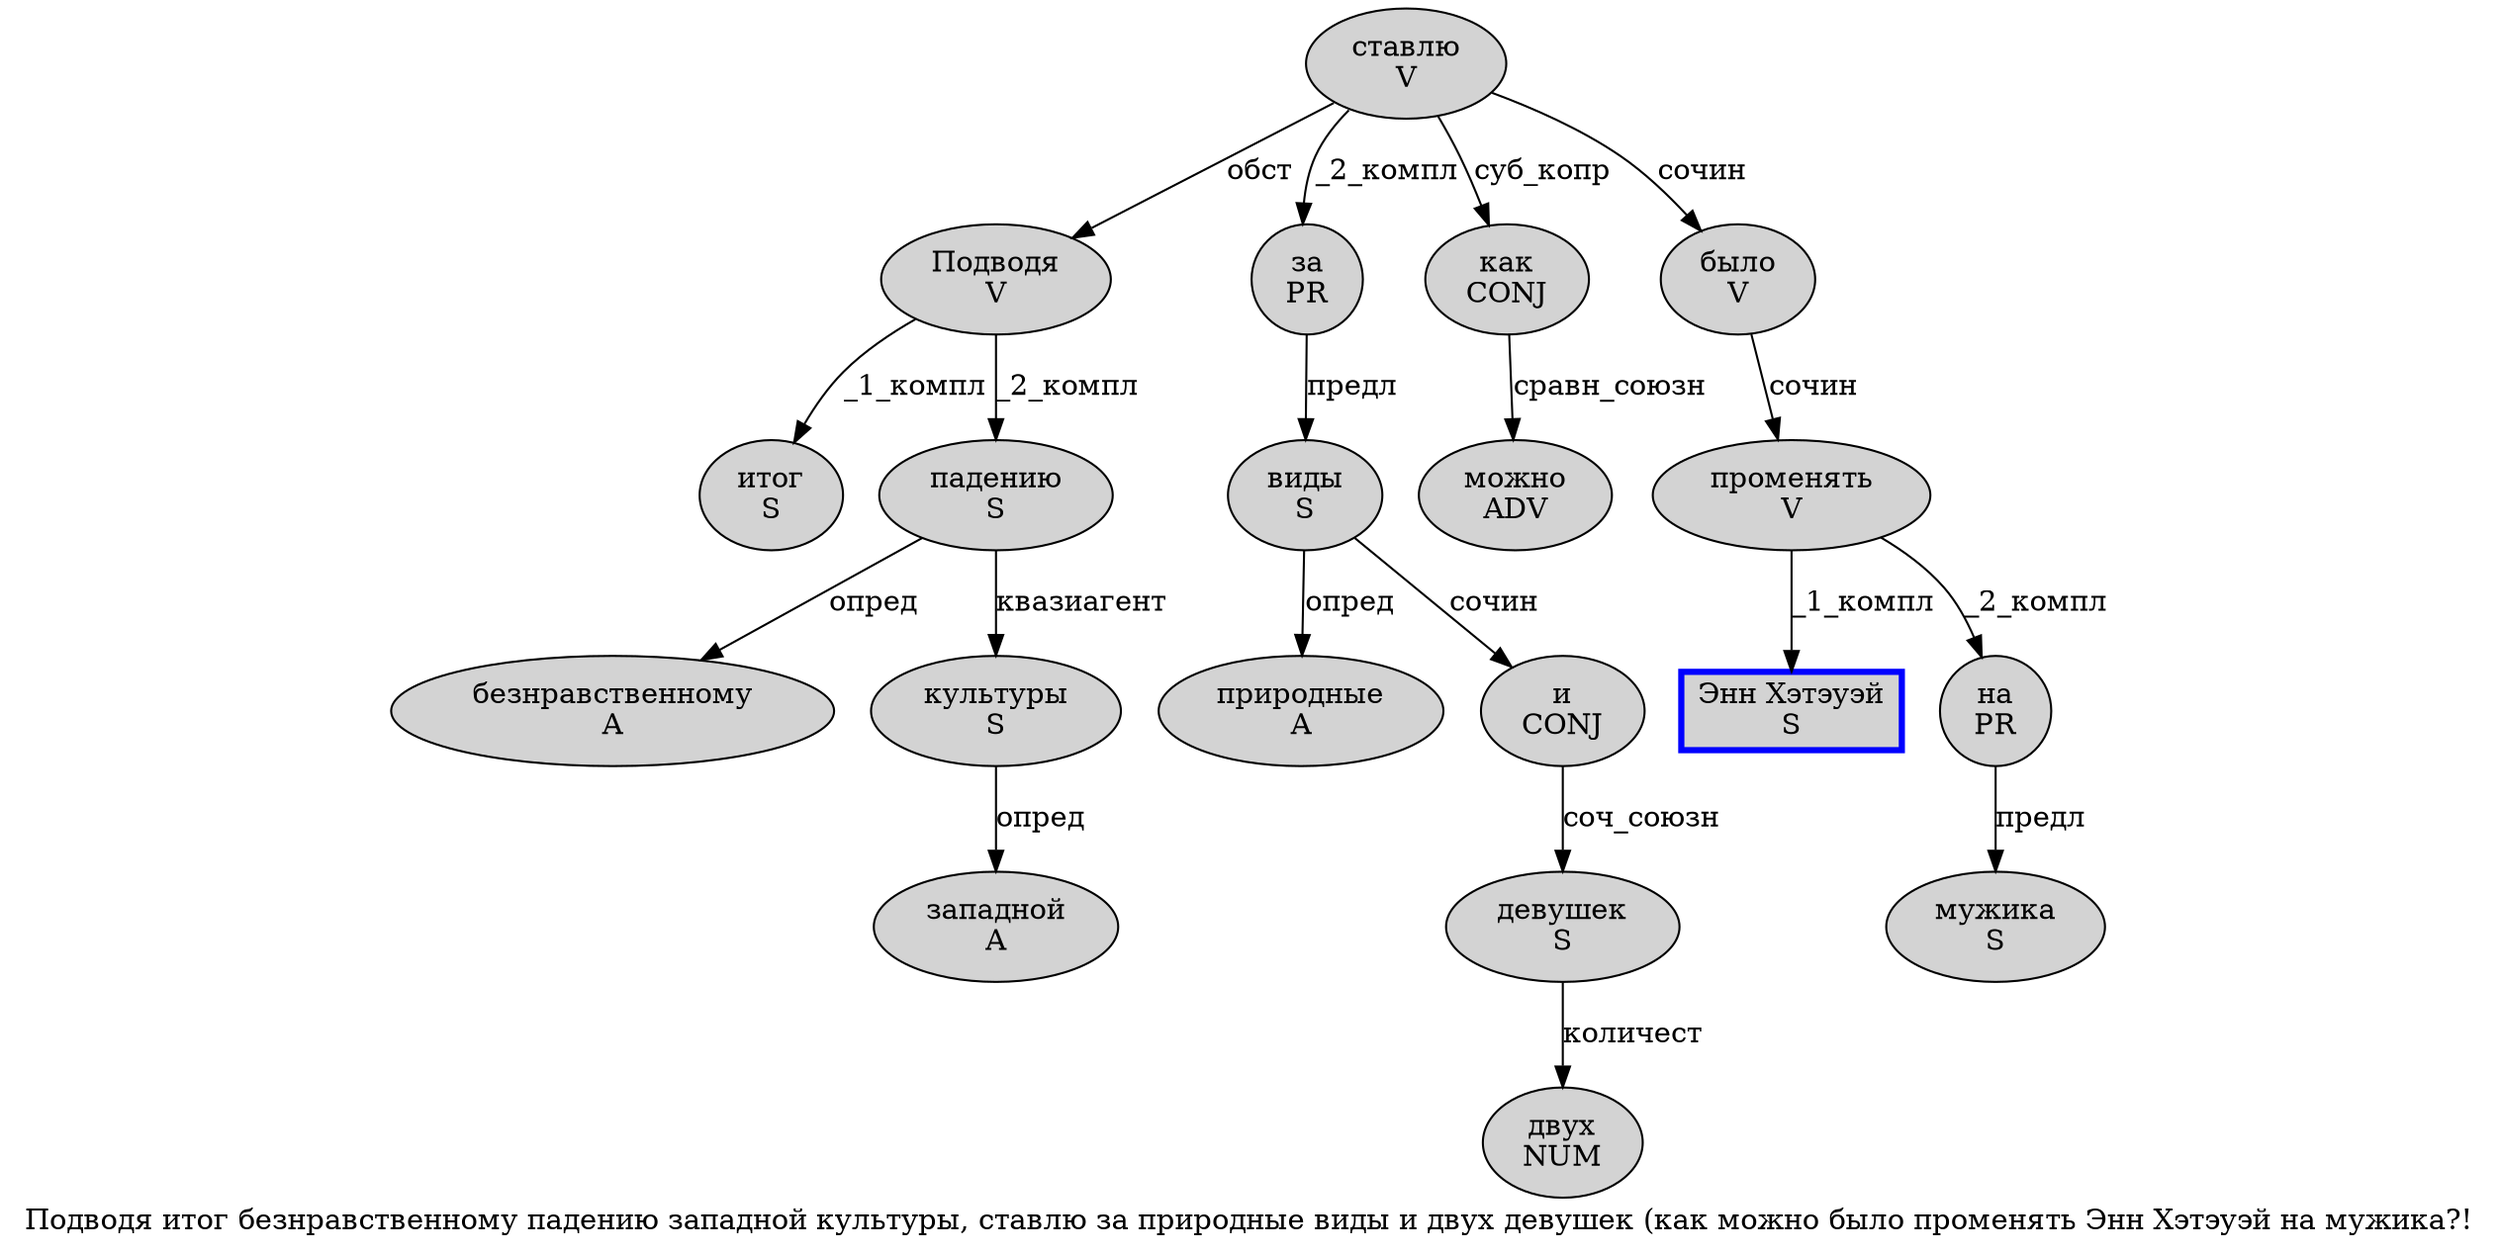 digraph SENTENCE_2990 {
	graph [label="Подводя итог безнравственному падению западной культуры, ставлю за природные виды и двух девушек (как можно было променять Энн Хэтэуэй на мужика?!"]
	node [style=filled]
		0 [label="Подводя
V" color="" fillcolor=lightgray penwidth=1 shape=ellipse]
		1 [label="итог
S" color="" fillcolor=lightgray penwidth=1 shape=ellipse]
		2 [label="безнравственному
A" color="" fillcolor=lightgray penwidth=1 shape=ellipse]
		3 [label="падению
S" color="" fillcolor=lightgray penwidth=1 shape=ellipse]
		4 [label="западной
A" color="" fillcolor=lightgray penwidth=1 shape=ellipse]
		5 [label="культуры
S" color="" fillcolor=lightgray penwidth=1 shape=ellipse]
		7 [label="ставлю
V" color="" fillcolor=lightgray penwidth=1 shape=ellipse]
		8 [label="за
PR" color="" fillcolor=lightgray penwidth=1 shape=ellipse]
		9 [label="природные
A" color="" fillcolor=lightgray penwidth=1 shape=ellipse]
		10 [label="виды
S" color="" fillcolor=lightgray penwidth=1 shape=ellipse]
		11 [label="и
CONJ" color="" fillcolor=lightgray penwidth=1 shape=ellipse]
		12 [label="двух
NUM" color="" fillcolor=lightgray penwidth=1 shape=ellipse]
		13 [label="девушек
S" color="" fillcolor=lightgray penwidth=1 shape=ellipse]
		15 [label="как
CONJ" color="" fillcolor=lightgray penwidth=1 shape=ellipse]
		16 [label="можно
ADV" color="" fillcolor=lightgray penwidth=1 shape=ellipse]
		17 [label="было
V" color="" fillcolor=lightgray penwidth=1 shape=ellipse]
		18 [label="променять
V" color="" fillcolor=lightgray penwidth=1 shape=ellipse]
		19 [label="Энн Хэтэуэй
S" color=blue fillcolor=lightgray penwidth=3 shape=box]
		20 [label="на
PR" color="" fillcolor=lightgray penwidth=1 shape=ellipse]
		21 [label="мужика
S" color="" fillcolor=lightgray penwidth=1 shape=ellipse]
			0 -> 1 [label="_1_компл"]
			0 -> 3 [label="_2_компл"]
			11 -> 13 [label="соч_союзн"]
			15 -> 16 [label="сравн_союзн"]
			17 -> 18 [label="сочин"]
			10 -> 9 [label="опред"]
			10 -> 11 [label="сочин"]
			20 -> 21 [label="предл"]
			7 -> 0 [label="обст"]
			7 -> 8 [label="_2_компл"]
			7 -> 15 [label="суб_копр"]
			7 -> 17 [label="сочин"]
			3 -> 2 [label="опред"]
			3 -> 5 [label="квазиагент"]
			8 -> 10 [label="предл"]
			18 -> 19 [label="_1_компл"]
			18 -> 20 [label="_2_компл"]
			5 -> 4 [label="опред"]
			13 -> 12 [label="количест"]
}